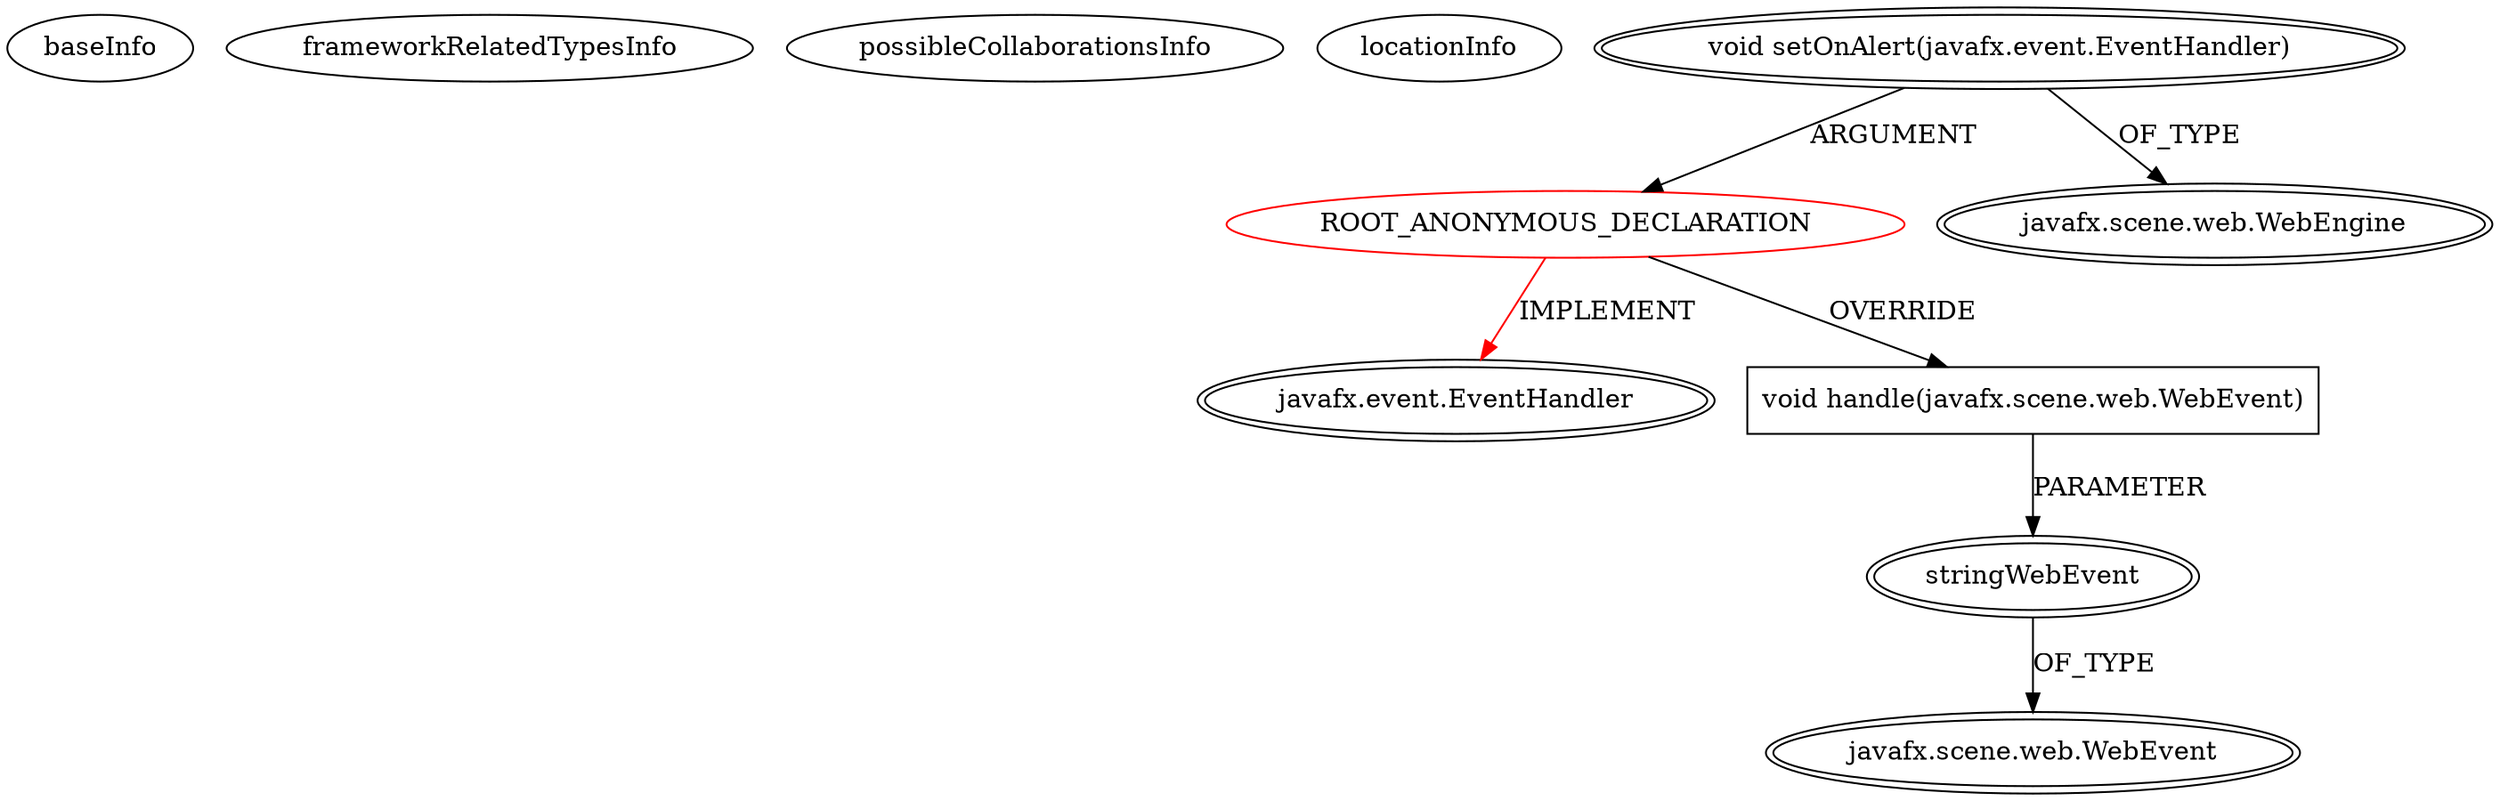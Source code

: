 digraph {
baseInfo[graphId=4295,category="extension_graph",isAnonymous=true,possibleRelation=false]
frameworkRelatedTypesInfo[0="javafx.event.EventHandler"]
possibleCollaborationsInfo[]
locationInfo[projectName="stepanovdg-VisualJadeMotionModel",filePath="/stepanovdg-VisualJadeMotionModel/VisualJadeMotionModel-master/src/by/bsu/kurs/stepanov/visualisation/control/Controller.java",contextSignature="void initCommunication()",graphId="4295"]
0[label="ROOT_ANONYMOUS_DECLARATION",vertexType="ROOT_ANONYMOUS_DECLARATION",isFrameworkType=false,color=red]
1[label="javafx.event.EventHandler",vertexType="FRAMEWORK_INTERFACE_TYPE",isFrameworkType=true,peripheries=2]
2[label="void setOnAlert(javafx.event.EventHandler)",vertexType="OUTSIDE_CALL",isFrameworkType=true,peripheries=2]
3[label="javafx.scene.web.WebEngine",vertexType="FRAMEWORK_CLASS_TYPE",isFrameworkType=true,peripheries=2]
4[label="void handle(javafx.scene.web.WebEvent)",vertexType="OVERRIDING_METHOD_DECLARATION",isFrameworkType=false,shape=box]
5[label="stringWebEvent",vertexType="PARAMETER_DECLARATION",isFrameworkType=true,peripheries=2]
6[label="javafx.scene.web.WebEvent",vertexType="FRAMEWORK_CLASS_TYPE",isFrameworkType=true,peripheries=2]
0->1[label="IMPLEMENT",color=red]
2->0[label="ARGUMENT"]
2->3[label="OF_TYPE"]
0->4[label="OVERRIDE"]
5->6[label="OF_TYPE"]
4->5[label="PARAMETER"]
}
